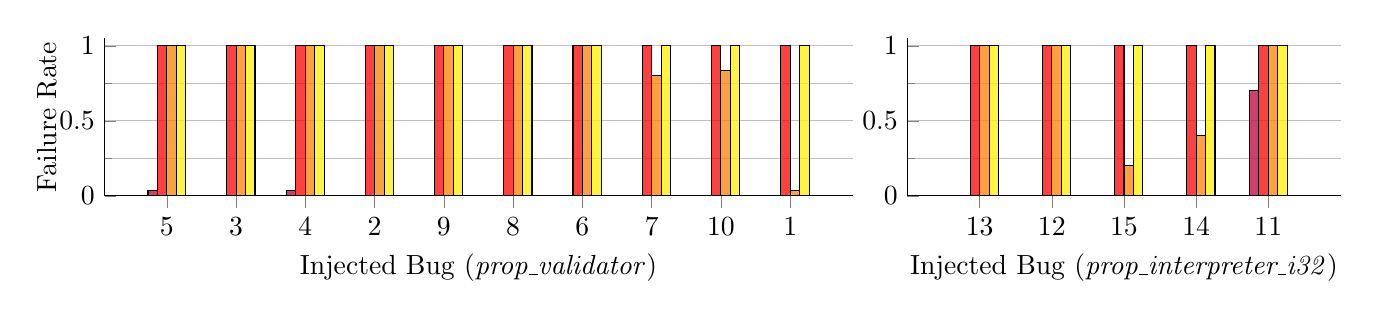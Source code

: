 \begin{tikzpicture}
  \pgfplotsset{
    scale only axis,
  }

  \begin{axis}[
      height=2cm,
      width=9.5cm,
      ybar=0cm,
      bar width=0.12cm,
      ylabel style={yshift=-2mm},
      enlarge x limits=0.1,
      axis y line*=left,
      axis x line*=bottom,
      xmin=1, xmax=10,
      ymin=0, ymax=1.05,
      xtick={1, 2, ..., 10},
      xlabel={Injected Bug (\emph{prop\_validator})},
      ytick={0.0, 0.5, 1.0},
      xticklabels={5, 3, 4, 2, 9, 8, 6, 7, 10, 1},
      minor y tick num=1,
      ylabel={Failure Rate},
      ymajorgrids={true},
      yminorgrids={true},
      legend style={
        legend columns=-1,
        draw=none,
        at={ (0.5,-0.2) },
        anchor=north
      },
      legend style={/tikz/every even column/.append style={column sep=0.2cm}}]
    ]
    % MTTF QuickCheck
    \addplot[fill=purple, fill opacity=0.75] coordinates {
      (1 ,  0.033)
      (2 ,  0)
      (3 ,  0.033)
      (4 ,  0)
      (5 ,  0)
      (6 ,  0)
      (7 ,  0)
      (8 ,  0)
      (9 ,  0)
      (10 , 0)
    };

    % MTTF Mutagen (all heuristics)
    \addplot[fill=red, fill opacity=0.75] coordinates {
      (1 ,  1)
      (2 ,  1)
      (3 ,  1)
      (4 ,  1)
      (5 ,  1)
      (6 ,  1)
      (7 ,  1)
      (8 ,  1)
      (9 ,  1)
      (10 , 1)
    };

    % Mutagen (no FIFO)
    \addplot[fill=orange, fill opacity=0.75] coordinates {
      (1 ,  1)
      (2 ,  1)
      (3 ,  1)
      (4 ,  1)
      (5 ,  1)
      (6 ,  1)
      (7 ,  1)
      (8 ,  0.8)
      (9 ,  0.833)
      (10 , 0.033)
    };

    % Mutagen (no reset, 25 random mutations)
    \addplot[fill=yellow, fill opacity=0.75] coordinates {
      (1 ,  1)
      (2 ,  1)
      (3 ,  1)
      (4 ,  1)
      (5 ,  1)
      (6 ,  1)
      (7 ,  1)
      (8 ,  1)
      (9 ,  1)
      (10 , 1)
    };

    % % Mutagen (no inheritance)
    % \addplot[fill=lime, fill opacity=0.75] coordinates {
    %   (4  , 1)
    %   (5  , 1)
    %   (2  , 1)
    %   (3  , 1)
    %   (1  , 1)
    %   (7  , 1)
    %   (10 , 1)
    %   (6  , 1)
    %   (9  , 1)
    %   (8  , 1)
    % };

  \end{axis}

\end{tikzpicture}%
\begin{tikzpicture}
  \pgfplotsset{
    scale only axis,
  }

  \begin{axis}[
      height=2cm,
      width=5.5cm,
      ybar=0cm,
      bar width=0.12cm,
      ylabel style={yshift=-5mm},
      enlarge x limits=0.25,
      axis y line*=left,
      axis x line*=bottom,
      xmin=11, xmax=15,
      ymin=0, ymax=1.05,
      xtick={11, 12, ..., 15},
      % y axis line style= { draw opacity=0 },
      ytick={0.0, 0.5, 1.0},
      minor y tick num=1,
      xlabel={Injected Bug (\emph{prop\_interpreter\_i32})},
      % ytick style={draw=none},
      % yticklabels={,,},
      xticklabels={13,12,15,14,11},
      ymajorgrids={true},
      yminorgrids={true},
      legend style={
        legend columns=-1,
        draw=none,
        at={ (0.5,-0.2) },
        anchor=north
      },
      legend style={/tikz/every even column/.append style={column sep=0.2cm}}]
    ]
    % MTTF QuickCheck
    \addplot[fill=purple, fill opacity=0.75] coordinates {
      (11, 0)
      (12, 0)
      (13, 0)
      (14, 0)
      (15, 0.7)
    };

    % MTTF Mutagen (all heuristics)
    \addplot[fill=red, fill opacity=0.75] coordinates {
      (11, 1)
      (12, 1)
      (13, 1)
      (14, 1)
      (15, 1)
    };

    % Mutagen (no FIFO)
    \addplot[fill=orange, fill opacity=0.75] coordinates {
      (11, 1)
      (12, 1)
      (13, 0.2)
      (14, 0.4)
      (15, 1)
    };

    % Mutagen (no reset, 25 random mutations)
    \addplot[fill=yellow, fill opacity=0.75] coordinates {
      (11, 1)
      (12, 1)
      (13, 1)
      (14, 1)
      (15, 1)
    };

    % % Mutagen (no inheritance)
    % \addplot[fill=lime, fill opacity=0.75] coordinates {
    %   (14, 1)
    %   (15, 1)
    %   (12, 1)
    %   (11, 1)
    %   (13, 1)
    % };

  \end{axis}
\end{tikzpicture}
